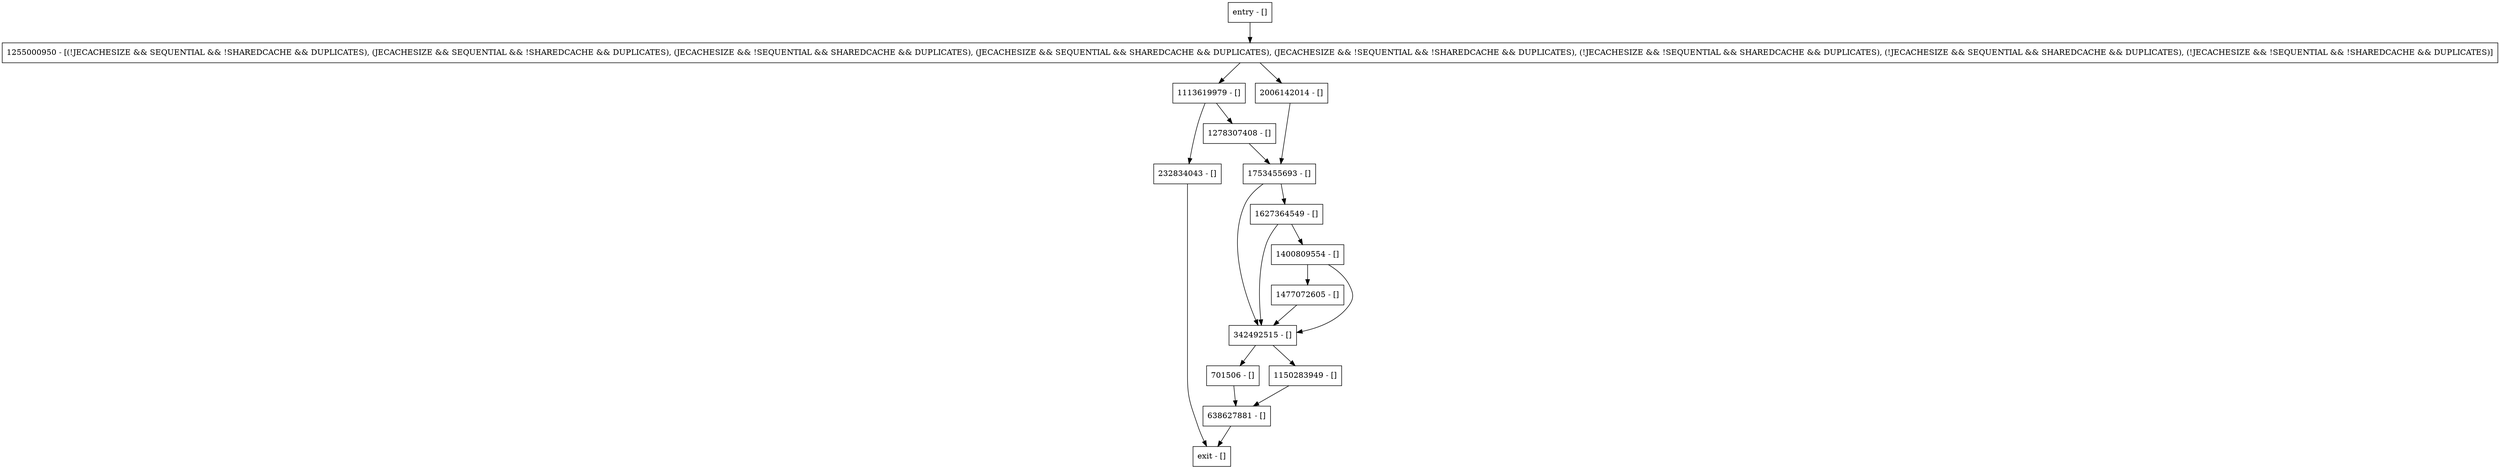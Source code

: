 digraph readReverseInt {
node [shape=record];
232834043 [label="232834043 - []"];
1477072605 [label="1477072605 - []"];
1278307408 [label="1278307408 - []"];
1113619979 [label="1113619979 - []"];
2006142014 [label="2006142014 - []"];
342492515 [label="342492515 - []"];
entry [label="entry - []"];
exit [label="exit - []"];
1400809554 [label="1400809554 - []"];
701506 [label="701506 - []"];
638627881 [label="638627881 - []"];
1627364549 [label="1627364549 - []"];
1150283949 [label="1150283949 - []"];
1255000950 [label="1255000950 - [(!JECACHESIZE && SEQUENTIAL && !SHAREDCACHE && DUPLICATES), (JECACHESIZE && SEQUENTIAL && !SHAREDCACHE && DUPLICATES), (JECACHESIZE && !SEQUENTIAL && SHAREDCACHE && DUPLICATES), (JECACHESIZE && SEQUENTIAL && SHAREDCACHE && DUPLICATES), (JECACHESIZE && !SEQUENTIAL && !SHAREDCACHE && DUPLICATES), (!JECACHESIZE && !SEQUENTIAL && SHAREDCACHE && DUPLICATES), (!JECACHESIZE && SEQUENTIAL && SHAREDCACHE && DUPLICATES), (!JECACHESIZE && !SEQUENTIAL && !SHAREDCACHE && DUPLICATES)]"];
1753455693 [label="1753455693 - []"];
entry;
exit;
232834043 -> exit;
1477072605 -> 342492515;
1278307408 -> 1753455693;
1113619979 -> 232834043;
1113619979 -> 1278307408;
2006142014 -> 1753455693;
342492515 -> 701506;
342492515 -> 1150283949;
entry -> 1255000950;
1400809554 -> 1477072605;
1400809554 -> 342492515;
701506 -> 638627881;
638627881 -> exit;
1627364549 -> 342492515;
1627364549 -> 1400809554;
1150283949 -> 638627881;
1255000950 -> 1113619979;
1255000950 -> 2006142014;
1753455693 -> 342492515;
1753455693 -> 1627364549;
}
